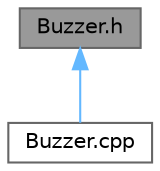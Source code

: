 digraph "Buzzer.h"
{
 // LATEX_PDF_SIZE
  bgcolor="transparent";
  edge [fontname=Helvetica,fontsize=10,labelfontname=Helvetica,labelfontsize=10];
  node [fontname=Helvetica,fontsize=10,shape=box,height=0.2,width=0.4];
  Node1 [id="Node000001",label="Buzzer.h",height=0.2,width=0.4,color="gray40", fillcolor="grey60", style="filled", fontcolor="black",tooltip="Header file for Zumo32U4 buzzer control."];
  Node1 -> Node2 [id="edge1_Node000001_Node000002",dir="back",color="steelblue1",style="solid",tooltip=" "];
  Node2 [id="Node000002",label="Buzzer.cpp",height=0.2,width=0.4,color="grey40", fillcolor="white", style="filled",URL="$Buzzer_8cpp.html",tooltip="Implementation of the Buzzer class."];
}
